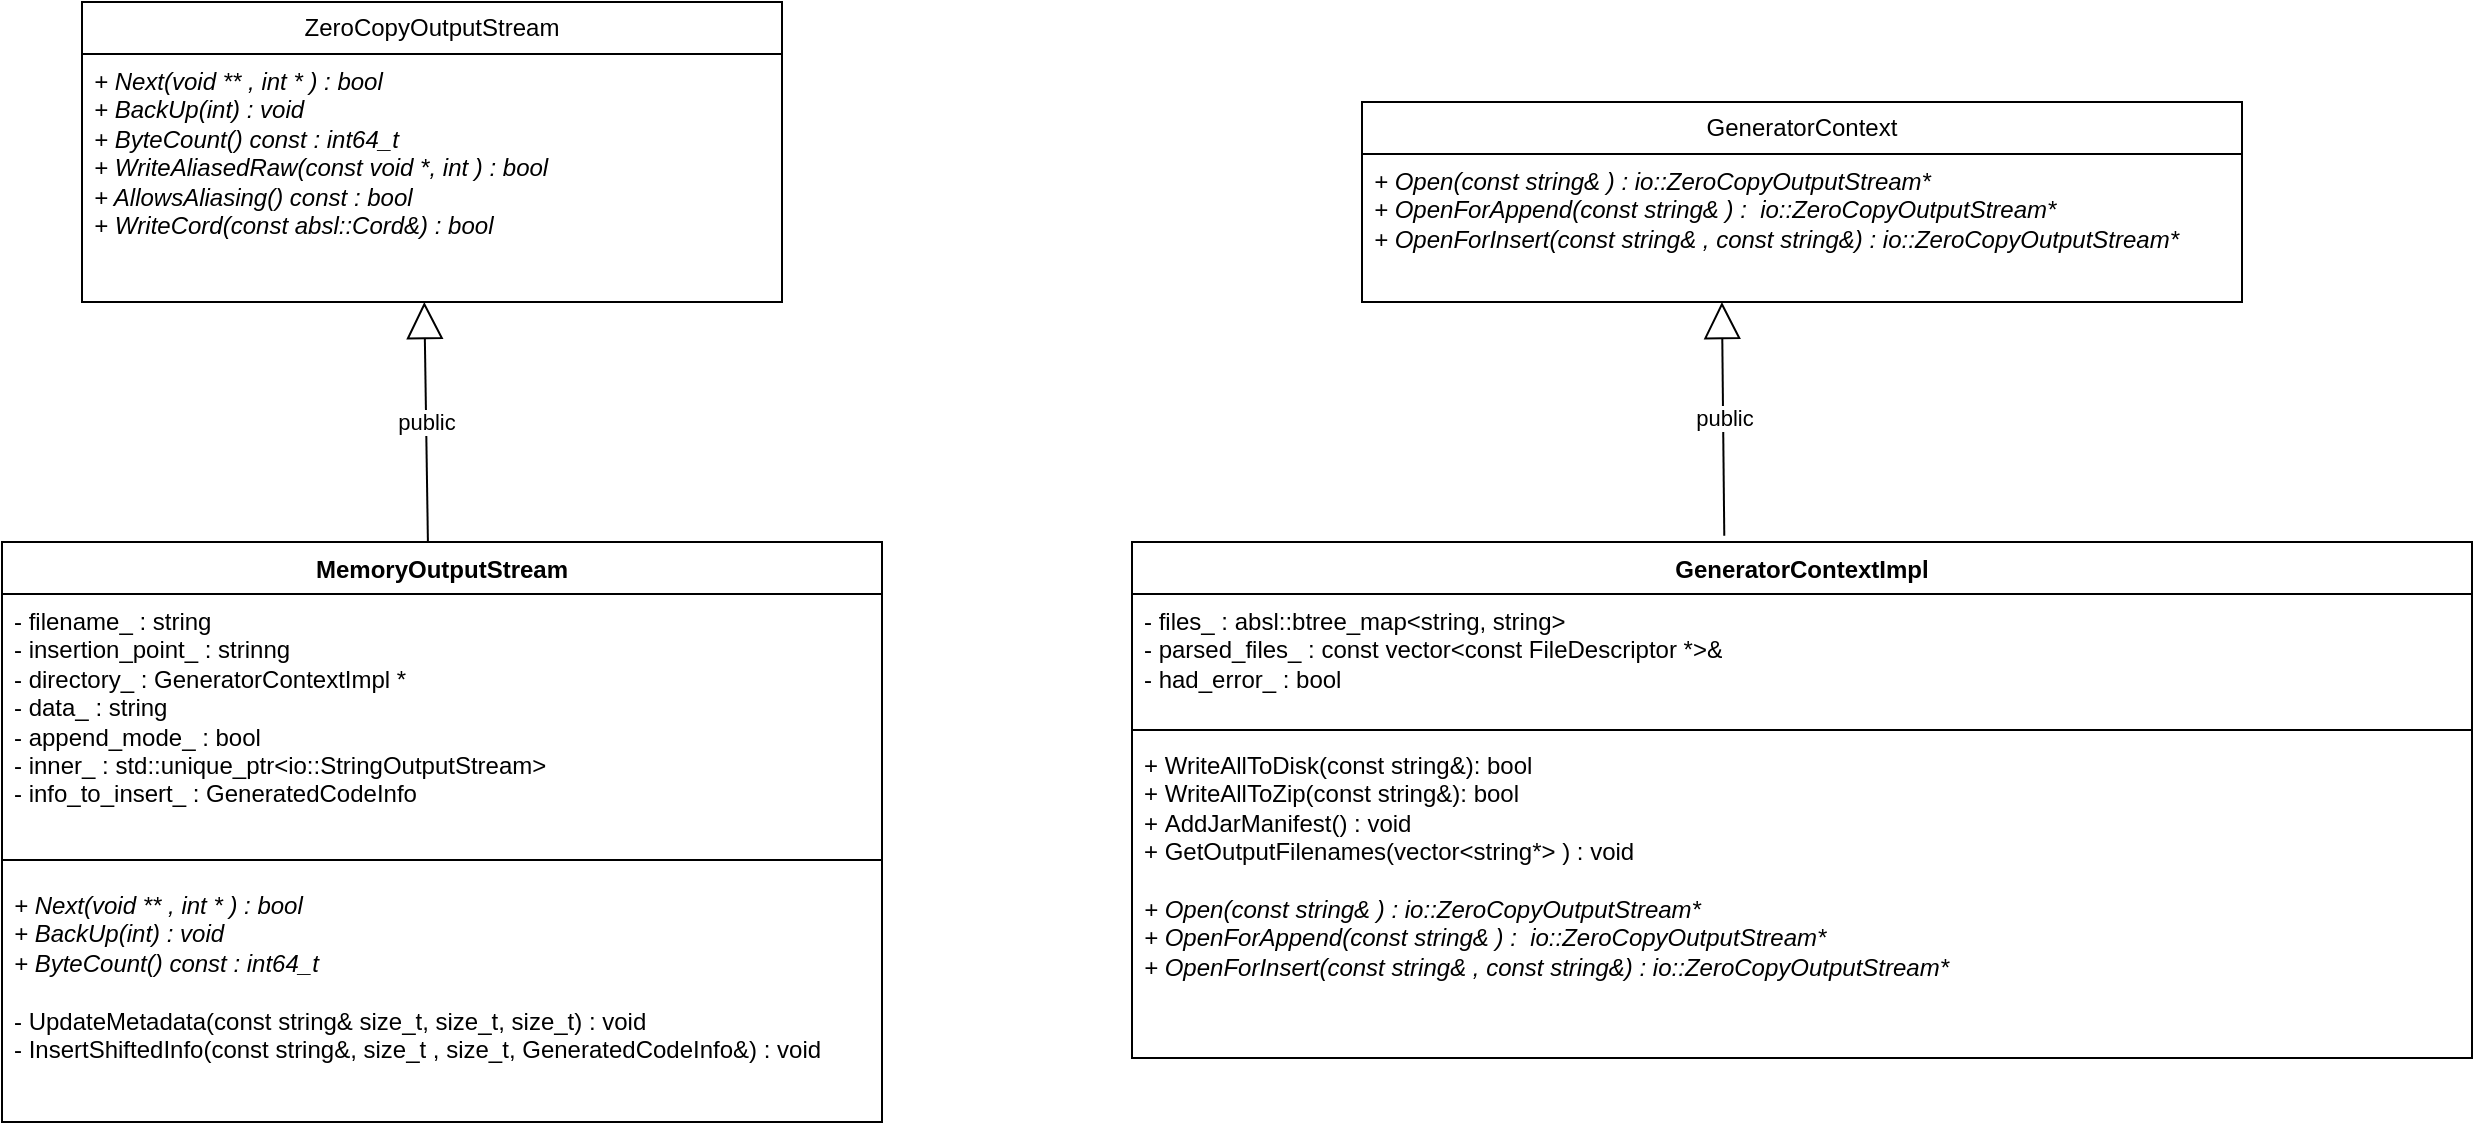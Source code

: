 <mxfile version="21.6.2" type="github">
  <diagram name="Page-1" id="c4acf3e9-155e-7222-9cf6-157b1a14988f">
    <mxGraphModel dx="2284" dy="774" grid="1" gridSize="10" guides="1" tooltips="1" connect="1" arrows="1" fold="1" page="1" pageScale="1" pageWidth="850" pageHeight="1100" background="none" math="0" shadow="0">
      <root>
        <mxCell id="0" />
        <mxCell id="1" parent="0" />
        <mxCell id="KMIAUMW3wQihTnsUFY40-1" value="MemoryOutputStream" style="swimlane;fontStyle=1;align=center;verticalAlign=top;childLayout=stackLayout;horizontal=1;startSize=26;horizontalStack=0;resizeParent=1;resizeParentMax=0;resizeLast=0;collapsible=1;marginBottom=0;whiteSpace=wrap;html=1;" vertex="1" parent="1">
          <mxGeometry x="-10" y="400" width="440" height="290" as="geometry" />
        </mxCell>
        <mxCell id="KMIAUMW3wQihTnsUFY40-2" value="- filename_ : string&lt;br&gt;- insertion_point_ : strinng&lt;br&gt;-&amp;nbsp;directory_ :&amp;nbsp;GeneratorContextImpl *&lt;br&gt;- data_ : string&lt;br&gt;- append_mode_ : bool&lt;br&gt;- inner_ :&amp;nbsp;std::unique_ptr&amp;lt;io::StringOutputStream&amp;gt;&lt;br&gt;-&amp;nbsp;info_to_insert_ :&amp;nbsp;GeneratedCodeInfo" style="text;strokeColor=none;fillColor=none;align=left;verticalAlign=top;spacingLeft=4;spacingRight=4;overflow=hidden;rotatable=0;points=[[0,0.5],[1,0.5]];portConstraint=eastwest;whiteSpace=wrap;html=1;" vertex="1" parent="KMIAUMW3wQihTnsUFY40-1">
          <mxGeometry y="26" width="440" height="124" as="geometry" />
        </mxCell>
        <mxCell id="KMIAUMW3wQihTnsUFY40-3" value="" style="line;strokeWidth=1;fillColor=none;align=left;verticalAlign=middle;spacingTop=-1;spacingLeft=3;spacingRight=3;rotatable=0;labelPosition=right;points=[];portConstraint=eastwest;strokeColor=inherit;" vertex="1" parent="KMIAUMW3wQihTnsUFY40-1">
          <mxGeometry y="150" width="440" height="18" as="geometry" />
        </mxCell>
        <mxCell id="KMIAUMW3wQihTnsUFY40-4" value="&lt;span style=&quot;border-color: var(--border-color);&quot;&gt;&lt;i&gt;+ Next(void ** , int * ) : bool&amp;nbsp;&lt;/i&gt;&lt;br style=&quot;border-color: var(--border-color);&quot;&gt;&lt;i&gt;+ BackUp(int) : void&amp;nbsp;&lt;/i&gt;&lt;br style=&quot;border-color: var(--border-color);&quot;&gt;&lt;i&gt;+ ByteCount() const : int64_t&lt;/i&gt;&lt;br&gt;&lt;br&gt;-&amp;nbsp;UpdateMetadata(const string&amp;amp; size_t, size_t, size_t) : void&lt;br&gt;- InsertShiftedInfo(const string&amp;amp;, size_t , size_t,&amp;nbsp;GeneratedCodeInfo&amp;amp;) : void&lt;br&gt;&lt;/span&gt;" style="text;strokeColor=none;fillColor=none;align=left;verticalAlign=top;spacingLeft=4;spacingRight=4;overflow=hidden;rotatable=0;points=[[0,0.5],[1,0.5]];portConstraint=eastwest;whiteSpace=wrap;html=1;" vertex="1" parent="KMIAUMW3wQihTnsUFY40-1">
          <mxGeometry y="168" width="440" height="122" as="geometry" />
        </mxCell>
        <mxCell id="KMIAUMW3wQihTnsUFY40-5" value="GeneratorContext" style="swimlane;fontStyle=0;childLayout=stackLayout;horizontal=1;startSize=26;fillColor=none;horizontalStack=0;resizeParent=1;resizeParentMax=0;resizeLast=0;collapsible=1;marginBottom=0;whiteSpace=wrap;html=1;" vertex="1" parent="1">
          <mxGeometry x="670" y="180" width="440" height="100" as="geometry" />
        </mxCell>
        <mxCell id="KMIAUMW3wQihTnsUFY40-6" value="&lt;i&gt;+&amp;nbsp;Open(const string&amp;amp; ) :&amp;nbsp;io::ZeroCopyOutputStream*&amp;nbsp;&lt;br&gt;+&amp;nbsp;OpenForAppend(const string&amp;amp; ) :&amp;nbsp;&amp;nbsp;io::ZeroCopyOutputStream*&lt;br&gt;+ OpenForInsert(const string&amp;amp; , const string&amp;amp;) : io::ZeroCopyOutputStream*&lt;br&gt;&lt;/i&gt;" style="text;strokeColor=none;fillColor=none;align=left;verticalAlign=top;spacingLeft=4;spacingRight=4;overflow=hidden;rotatable=0;points=[[0,0.5],[1,0.5]];portConstraint=eastwest;whiteSpace=wrap;html=1;" vertex="1" parent="KMIAUMW3wQihTnsUFY40-5">
          <mxGeometry y="26" width="440" height="74" as="geometry" />
        </mxCell>
        <mxCell id="KMIAUMW3wQihTnsUFY40-10" value="GeneratorContextImpl" style="swimlane;fontStyle=1;align=center;verticalAlign=top;childLayout=stackLayout;horizontal=1;startSize=26;horizontalStack=0;resizeParent=1;resizeParentMax=0;resizeLast=0;collapsible=1;marginBottom=0;whiteSpace=wrap;html=1;" vertex="1" parent="1">
          <mxGeometry x="555" y="400" width="670" height="258" as="geometry" />
        </mxCell>
        <mxCell id="KMIAUMW3wQihTnsUFY40-11" value="-&amp;nbsp;files_ :&amp;nbsp;absl::btree_map&amp;lt;string, string&amp;gt;&amp;nbsp;&lt;br&gt;-&amp;nbsp;parsed_files_ : const vector&amp;lt;const FileDescriptor *&amp;gt;&amp;amp;&lt;br&gt;- had_error_ : bool" style="text;strokeColor=none;fillColor=none;align=left;verticalAlign=top;spacingLeft=4;spacingRight=4;overflow=hidden;rotatable=0;points=[[0,0.5],[1,0.5]];portConstraint=eastwest;whiteSpace=wrap;html=1;" vertex="1" parent="KMIAUMW3wQihTnsUFY40-10">
          <mxGeometry y="26" width="670" height="64" as="geometry" />
        </mxCell>
        <mxCell id="KMIAUMW3wQihTnsUFY40-12" value="" style="line;strokeWidth=1;fillColor=none;align=left;verticalAlign=middle;spacingTop=-1;spacingLeft=3;spacingRight=3;rotatable=0;labelPosition=right;points=[];portConstraint=eastwest;strokeColor=inherit;" vertex="1" parent="KMIAUMW3wQihTnsUFY40-10">
          <mxGeometry y="90" width="670" height="8" as="geometry" />
        </mxCell>
        <mxCell id="KMIAUMW3wQihTnsUFY40-13" value="+ WriteAllToDisk(const string&amp;amp;): bool&lt;br&gt;+ WriteAllToZip(const string&amp;amp;): bool&lt;br&gt;+&amp;nbsp;AddJarManifest() : void&lt;br&gt;+&amp;nbsp;GetOutputFilenames(vector&amp;lt;string*&amp;gt; ) : void&lt;br&gt;&lt;br&gt;&lt;i style=&quot;border-color: var(--border-color);&quot;&gt;+&amp;nbsp;Open(const string&amp;amp; ) :&amp;nbsp;io::ZeroCopyOutputStream*&amp;nbsp;&lt;br style=&quot;border-color: var(--border-color);&quot;&gt;+&amp;nbsp;OpenForAppend(const string&amp;amp; ) :&amp;nbsp;&amp;nbsp;io::ZeroCopyOutputStream*&lt;br style=&quot;border-color: var(--border-color);&quot;&gt;+ OpenForInsert(const string&amp;amp; , const string&amp;amp;) : io::ZeroCopyOutputStream*&lt;/i&gt;" style="text;strokeColor=none;fillColor=none;align=left;verticalAlign=top;spacingLeft=4;spacingRight=4;overflow=hidden;rotatable=0;points=[[0,0.5],[1,0.5]];portConstraint=eastwest;whiteSpace=wrap;html=1;" vertex="1" parent="KMIAUMW3wQihTnsUFY40-10">
          <mxGeometry y="98" width="670" height="160" as="geometry" />
        </mxCell>
        <mxCell id="KMIAUMW3wQihTnsUFY40-14" value="public" style="endArrow=block;endSize=16;endFill=0;html=1;rounded=0;entryX=0.409;entryY=1;entryDx=0;entryDy=0;entryPerimeter=0;exitX=0.442;exitY=-0.012;exitDx=0;exitDy=0;exitPerimeter=0;" edge="1" parent="1" source="KMIAUMW3wQihTnsUFY40-10" target="KMIAUMW3wQihTnsUFY40-6">
          <mxGeometry width="160" relative="1" as="geometry">
            <mxPoint x="760" y="350" as="sourcePoint" />
            <mxPoint x="920" y="350" as="targetPoint" />
          </mxGeometry>
        </mxCell>
        <mxCell id="KMIAUMW3wQihTnsUFY40-18" value="ZeroCopyOutputStream" style="swimlane;fontStyle=0;childLayout=stackLayout;horizontal=1;startSize=26;fillColor=none;horizontalStack=0;resizeParent=1;resizeParentMax=0;resizeLast=0;collapsible=1;marginBottom=0;whiteSpace=wrap;html=1;" vertex="1" parent="1">
          <mxGeometry x="30" y="130" width="350" height="150" as="geometry" />
        </mxCell>
        <mxCell id="KMIAUMW3wQihTnsUFY40-19" value="&lt;i&gt;+ Next(void ** , int * ) : bool&amp;nbsp;&lt;br&gt;+ BackUp(int) : void&amp;nbsp;&lt;br&gt;+ ByteCount() const : int64_t&lt;br&gt;+ WriteAliasedRaw(const void *, int ) : bool&amp;nbsp;&lt;br&gt;+ AllowsAliasing() const : bool&lt;br&gt;+ WriteCord(const absl::Cord&amp;amp;) : bool&amp;nbsp;&lt;/i&gt;" style="text;strokeColor=none;fillColor=none;align=left;verticalAlign=top;spacingLeft=4;spacingRight=4;overflow=hidden;rotatable=0;points=[[0,0.5],[1,0.5]];portConstraint=eastwest;whiteSpace=wrap;html=1;" vertex="1" parent="KMIAUMW3wQihTnsUFY40-18">
          <mxGeometry y="26" width="350" height="124" as="geometry" />
        </mxCell>
        <mxCell id="KMIAUMW3wQihTnsUFY40-22" value="public" style="endArrow=block;endSize=16;endFill=0;html=1;rounded=0;entryX=0.489;entryY=1;entryDx=0;entryDy=0;entryPerimeter=0;exitX=0.484;exitY=0;exitDx=0;exitDy=0;exitPerimeter=0;" edge="1" parent="1" source="KMIAUMW3wQihTnsUFY40-1" target="KMIAUMW3wQihTnsUFY40-19">
          <mxGeometry width="160" relative="1" as="geometry">
            <mxPoint x="460" y="500" as="sourcePoint" />
            <mxPoint x="620" y="500" as="targetPoint" />
          </mxGeometry>
        </mxCell>
      </root>
    </mxGraphModel>
  </diagram>
</mxfile>
